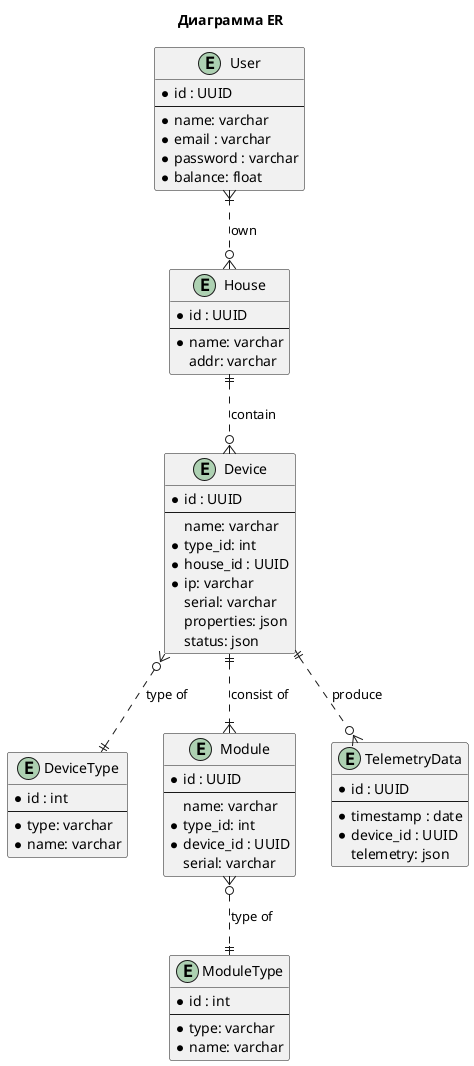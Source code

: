 @startuml TOBE_ERD
title Диаграмма ER

entity User {
    * id : UUID
    --
    * name: varchar
    * email : varchar
    * password : varchar
    * balance: float
}

entity House {
    * id : UUID
    --
    * name: varchar
    addr: varchar
}

entity DeviceType {
    * id : int
    --
    * type: varchar
    * name: varchar
}

entity Device {
    * id : UUID
    --
    name: varchar
    * type_id: int
    * house_id : UUID
    * ip: varchar
    serial: varchar
    properties: json
    status: json
}


entity ModuleType {
    * id : int
    --
    * type: varchar
    * name: varchar
}

entity Module {
    * id : UUID
    --
    name: varchar
    * type_id: int
    * device_id : UUID
    serial: varchar
}

entity TelemetryData {
    * id : UUID
    --
    * timestamp : date
    * device_id : UUID
    telemetry: json
}

User }|..o{ House: own
House ||..o{ Device: contain
Device }o..|| DeviceType: type of
Module }o..|| ModuleType: type of
Device ||..|{ Module: consist of
Device ||..o{ TelemetryData: produce

@enduml